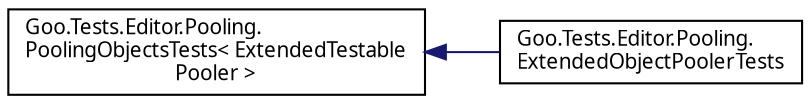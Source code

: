 digraph "Graphical Class Hierarchy"
{
 // LATEX_PDF_SIZE
  edge [fontname="Calibrii",fontsize="10",labelfontname="Calibrii",labelfontsize="10"];
  node [fontname="Calibrii",fontsize="10",shape=record];
  rankdir="LR";
  Node0 [label="Goo.Tests.Editor.Pooling.\lPoolingObjectsTests\< ExtendedTestable\lPooler \>",height=0.2,width=0.4,color="black", fillcolor="white", style="filled",URL="$d5/d81/classGoo_1_1Tests_1_1Editor_1_1Pooling_1_1PoolingObjectsTests.html",tooltip=" "];
  Node0 -> Node1 [dir="back",color="midnightblue",fontsize="10",style="solid",fontname="Calibrii"];
  Node1 [label="Goo.Tests.Editor.Pooling.\lExtendedObjectPoolerTests",height=0.2,width=0.4,color="black", fillcolor="white", style="filled",URL="$d5/da0/classGoo_1_1Tests_1_1Editor_1_1Pooling_1_1ExtendedObjectPoolerTests.html",tooltip=" "];
}
